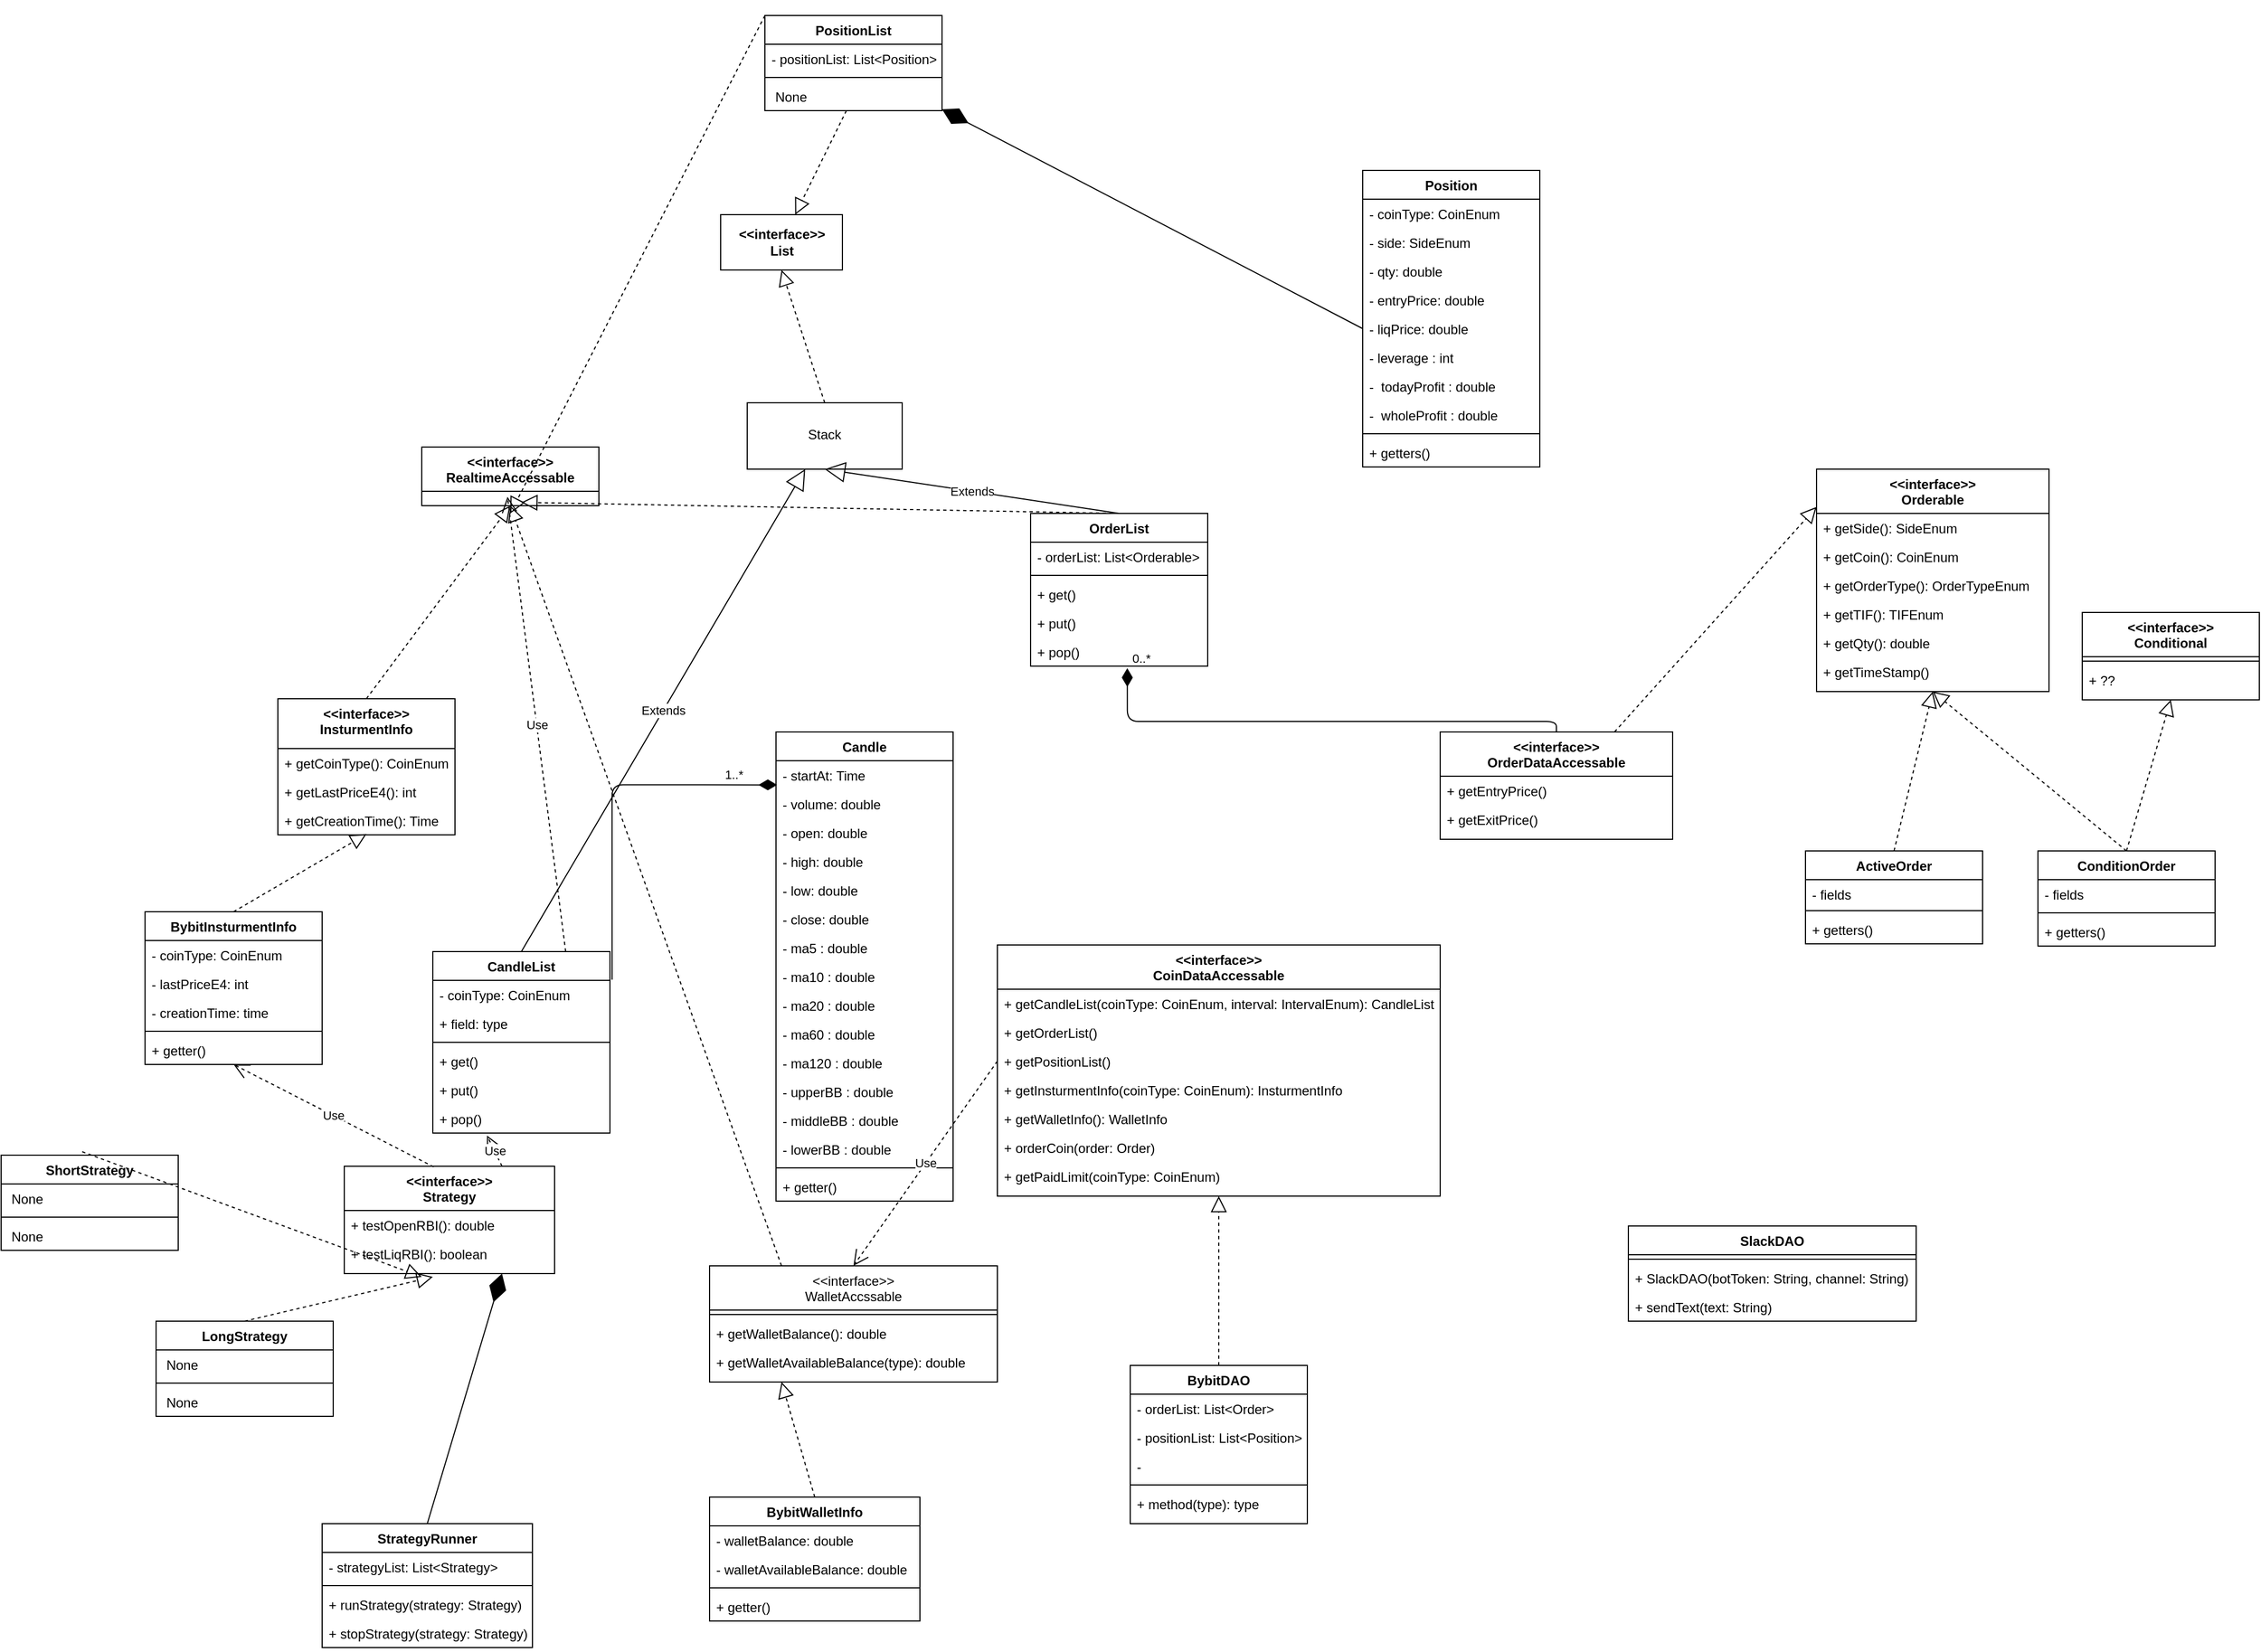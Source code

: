<mxfile version="13.10.0" type="embed" pages="2">
    <diagram id="S4bgz9vGR-tTV-OwdPi6" name="페이지-1">
        <mxGraphModel dx="1732" dy="1622" grid="1" gridSize="10" guides="1" tooltips="1" connect="1" arrows="1" fold="1" page="1" pageScale="1" pageWidth="827" pageHeight="1169" math="0" shadow="0">
            <root>
                <mxCell id="0"/>
                <mxCell id="1" parent="0"/>
                <mxCell id="9" value="&lt;&lt;interface&gt;&gt;&#10;Strategy" style="swimlane;fontStyle=1;align=center;verticalAlign=top;childLayout=stackLayout;horizontal=1;startSize=40;horizontalStack=0;resizeParent=1;resizeParentMax=0;resizeLast=0;collapsible=1;marginBottom=5;" parent="1" vertex="1">
                    <mxGeometry x="-20" y="200" width="190" height="97" as="geometry"/>
                </mxCell>
                <mxCell id="12" value="+ testOpenRBI(): double" style="text;strokeColor=none;fillColor=none;align=left;verticalAlign=top;spacingLeft=4;spacingRight=4;overflow=hidden;rotatable=0;points=[[0,0.5],[1,0.5]];portConstraint=eastwest;" parent="9" vertex="1">
                    <mxGeometry y="40" width="190" height="26" as="geometry"/>
                </mxCell>
                <mxCell id="5uu4mpf3xHUDShiiwXNF-232" value="+ testLiqRBI(): boolean" style="text;strokeColor=none;fillColor=none;align=left;verticalAlign=top;spacingLeft=4;spacingRight=4;overflow=hidden;rotatable=0;points=[[0,0.5],[1,0.5]];portConstraint=eastwest;" parent="9" vertex="1">
                    <mxGeometry y="66" width="190" height="26" as="geometry"/>
                </mxCell>
                <mxCell id="21" value="&lt;&lt;interface&gt;&gt;&#10;Orderable" style="swimlane;fontStyle=1;align=center;verticalAlign=top;childLayout=stackLayout;horizontal=1;startSize=40;horizontalStack=0;resizeParent=1;resizeParentMax=0;resizeLast=0;collapsible=1;marginBottom=5;" parent="1" vertex="1">
                    <mxGeometry x="1310" y="-430" width="210" height="201" as="geometry"/>
                </mxCell>
                <mxCell id="24" value="+ getSide(): SideEnum" style="text;strokeColor=none;fillColor=none;align=left;verticalAlign=top;spacingLeft=4;spacingRight=4;overflow=hidden;rotatable=0;points=[[0,0.5],[1,0.5]];portConstraint=eastwest;" parent="21" vertex="1">
                    <mxGeometry y="40" width="210" height="26" as="geometry"/>
                </mxCell>
                <mxCell id="5uu4mpf3xHUDShiiwXNF-159" value="+ getCoin(): CoinEnum" style="text;strokeColor=none;fillColor=none;align=left;verticalAlign=top;spacingLeft=4;spacingRight=4;overflow=hidden;rotatable=0;points=[[0,0.5],[1,0.5]];portConstraint=eastwest;" parent="21" vertex="1">
                    <mxGeometry y="66" width="210" height="26" as="geometry"/>
                </mxCell>
                <mxCell id="5uu4mpf3xHUDShiiwXNF-160" value="+ getOrderType(): OrderTypeEnum" style="text;strokeColor=none;fillColor=none;align=left;verticalAlign=top;spacingLeft=4;spacingRight=4;overflow=hidden;rotatable=0;points=[[0,0.5],[1,0.5]];portConstraint=eastwest;" parent="21" vertex="1">
                    <mxGeometry y="92" width="210" height="26" as="geometry"/>
                </mxCell>
                <mxCell id="5uu4mpf3xHUDShiiwXNF-161" value="+ getTIF(): TIFEnum" style="text;strokeColor=none;fillColor=none;align=left;verticalAlign=top;spacingLeft=4;spacingRight=4;overflow=hidden;rotatable=0;points=[[0,0.5],[1,0.5]];portConstraint=eastwest;" parent="21" vertex="1">
                    <mxGeometry y="118" width="210" height="26" as="geometry"/>
                </mxCell>
                <mxCell id="5uu4mpf3xHUDShiiwXNF-163" value="+ getQty(): double" style="text;strokeColor=none;fillColor=none;align=left;verticalAlign=top;spacingLeft=4;spacingRight=4;overflow=hidden;rotatable=0;points=[[0,0.5],[1,0.5]];portConstraint=eastwest;" parent="21" vertex="1">
                    <mxGeometry y="144" width="210" height="26" as="geometry"/>
                </mxCell>
                <mxCell id="5uu4mpf3xHUDShiiwXNF-166" value="+ getTimeStamp()" style="text;strokeColor=none;fillColor=none;align=left;verticalAlign=top;spacingLeft=4;spacingRight=4;overflow=hidden;rotatable=0;points=[[0,0.5],[1,0.5]];portConstraint=eastwest;" parent="21" vertex="1">
                    <mxGeometry y="170" width="210" height="26" as="geometry"/>
                </mxCell>
                <mxCell id="30" value="BybitDAO" style="swimlane;fontStyle=1;align=center;verticalAlign=top;childLayout=stackLayout;horizontal=1;startSize=26;horizontalStack=0;resizeParent=1;resizeParentMax=0;resizeLast=0;collapsible=1;marginBottom=5;" parent="1" vertex="1">
                    <mxGeometry x="690" y="380" width="160" height="143" as="geometry"/>
                </mxCell>
                <mxCell id="31" value="- orderList: List&lt;Order&gt;" style="text;strokeColor=none;fillColor=none;align=left;verticalAlign=top;spacingLeft=4;spacingRight=4;overflow=hidden;rotatable=0;points=[[0,0.5],[1,0.5]];portConstraint=eastwest;" parent="30" vertex="1">
                    <mxGeometry y="26" width="160" height="26" as="geometry"/>
                </mxCell>
                <mxCell id="5uu4mpf3xHUDShiiwXNF-86" value="- positionList: List&lt;Position&gt;" style="text;strokeColor=none;fillColor=none;align=left;verticalAlign=top;spacingLeft=4;spacingRight=4;overflow=hidden;rotatable=0;points=[[0,0.5],[1,0.5]];portConstraint=eastwest;" parent="30" vertex="1">
                    <mxGeometry y="52" width="160" height="26" as="geometry"/>
                </mxCell>
                <mxCell id="5uu4mpf3xHUDShiiwXNF-87" value="- " style="text;strokeColor=none;fillColor=none;align=left;verticalAlign=top;spacingLeft=4;spacingRight=4;overflow=hidden;rotatable=0;points=[[0,0.5],[1,0.5]];portConstraint=eastwest;" parent="30" vertex="1">
                    <mxGeometry y="78" width="160" height="26" as="geometry"/>
                </mxCell>
                <mxCell id="32" value="" style="line;strokeWidth=1;fillColor=none;align=left;verticalAlign=middle;spacingTop=-1;spacingLeft=3;spacingRight=3;rotatable=0;labelPosition=right;points=[];portConstraint=eastwest;" parent="30" vertex="1">
                    <mxGeometry y="104" width="160" height="8" as="geometry"/>
                </mxCell>
                <mxCell id="33" value="+ method(type): type" style="text;strokeColor=none;fillColor=none;align=left;verticalAlign=top;spacingLeft=4;spacingRight=4;overflow=hidden;rotatable=0;points=[[0,0.5],[1,0.5]];portConstraint=eastwest;" parent="30" vertex="1">
                    <mxGeometry y="112" width="160" height="26" as="geometry"/>
                </mxCell>
                <mxCell id="34" value="SlackDAO" style="swimlane;fontStyle=1;align=center;verticalAlign=top;childLayout=stackLayout;horizontal=1;startSize=26;horizontalStack=0;resizeParent=1;resizeParentMax=0;resizeLast=0;collapsible=1;marginBottom=0;" parent="1" vertex="1">
                    <mxGeometry x="1140" y="254" width="260" height="86" as="geometry"/>
                </mxCell>
                <mxCell id="36" value="" style="line;strokeWidth=1;fillColor=none;align=left;verticalAlign=middle;spacingTop=-1;spacingLeft=3;spacingRight=3;rotatable=0;labelPosition=right;points=[];portConstraint=eastwest;" parent="34" vertex="1">
                    <mxGeometry y="26" width="260" height="8" as="geometry"/>
                </mxCell>
                <mxCell id="37" value="+ SlackDAO(botToken: String, channel: String)" style="text;strokeColor=none;fillColor=none;align=left;verticalAlign=top;spacingLeft=4;spacingRight=4;overflow=hidden;rotatable=0;points=[[0,0.5],[1,0.5]];portConstraint=eastwest;" parent="34" vertex="1">
                    <mxGeometry y="34" width="260" height="26" as="geometry"/>
                </mxCell>
                <mxCell id="65" value="+ sendText(text: String)" style="text;strokeColor=none;fillColor=none;align=left;verticalAlign=top;spacingLeft=4;spacingRight=4;overflow=hidden;rotatable=0;points=[[0,0.5],[1,0.5]];portConstraint=eastwest;" vertex="1" parent="34">
                    <mxGeometry y="60" width="260" height="26" as="geometry"/>
                </mxCell>
                <mxCell id="38" value="CandleList" style="swimlane;fontStyle=1;align=center;verticalAlign=top;childLayout=stackLayout;horizontal=1;startSize=26;horizontalStack=0;resizeParent=1;resizeParentMax=0;resizeLast=0;collapsible=1;marginBottom=0;" parent="1" vertex="1">
                    <mxGeometry x="60" y="6" width="160" height="164" as="geometry"/>
                </mxCell>
                <mxCell id="5uu4mpf3xHUDShiiwXNF-197" value="- coinType: CoinEnum" style="text;strokeColor=none;fillColor=none;align=left;verticalAlign=top;spacingLeft=4;spacingRight=4;overflow=hidden;rotatable=0;points=[[0,0.5],[1,0.5]];portConstraint=eastwest;" parent="38" vertex="1">
                    <mxGeometry y="26" width="160" height="26" as="geometry"/>
                </mxCell>
                <mxCell id="39" value="+ field: type" style="text;strokeColor=none;fillColor=none;align=left;verticalAlign=top;spacingLeft=4;spacingRight=4;overflow=hidden;rotatable=0;points=[[0,0.5],[1,0.5]];portConstraint=eastwest;" parent="38" vertex="1">
                    <mxGeometry y="52" width="160" height="26" as="geometry"/>
                </mxCell>
                <mxCell id="40" value="" style="line;strokeWidth=1;fillColor=none;align=left;verticalAlign=middle;spacingTop=-1;spacingLeft=3;spacingRight=3;rotatable=0;labelPosition=right;points=[];portConstraint=eastwest;" parent="38" vertex="1">
                    <mxGeometry y="78" width="160" height="8" as="geometry"/>
                </mxCell>
                <mxCell id="5uu4mpf3xHUDShiiwXNF-195" value="+ get()" style="text;strokeColor=none;fillColor=none;align=left;verticalAlign=top;spacingLeft=4;spacingRight=4;overflow=hidden;rotatable=0;points=[[0,0.5],[1,0.5]];portConstraint=eastwest;" parent="38" vertex="1">
                    <mxGeometry y="86" width="160" height="26" as="geometry"/>
                </mxCell>
                <mxCell id="41" value="+ put()" style="text;strokeColor=none;fillColor=none;align=left;verticalAlign=top;spacingLeft=4;spacingRight=4;overflow=hidden;rotatable=0;points=[[0,0.5],[1,0.5]];portConstraint=eastwest;" parent="38" vertex="1">
                    <mxGeometry y="112" width="160" height="26" as="geometry"/>
                </mxCell>
                <mxCell id="5uu4mpf3xHUDShiiwXNF-196" value="+ pop()" style="text;strokeColor=none;fillColor=none;align=left;verticalAlign=top;spacingLeft=4;spacingRight=4;overflow=hidden;rotatable=0;points=[[0,0.5],[1,0.5]];portConstraint=eastwest;" parent="38" vertex="1">
                    <mxGeometry y="138" width="160" height="26" as="geometry"/>
                </mxCell>
                <mxCell id="5uu4mpf3xHUDShiiwXNF-49" value="&lt;&lt;interface&gt;&gt;&#10;CoinDataAccessable" style="swimlane;fontStyle=1;align=center;verticalAlign=top;childLayout=stackLayout;horizontal=1;startSize=40;horizontalStack=0;resizeParent=1;resizeParentMax=0;resizeLast=0;collapsible=1;marginBottom=5;" parent="1" vertex="1">
                    <mxGeometry x="570" width="400" height="227" as="geometry"/>
                </mxCell>
                <mxCell id="5uu4mpf3xHUDShiiwXNF-52" value="+ getCandleList(coinType: CoinEnum, interval: IntervalEnum): CandleList" style="text;strokeColor=none;fillColor=none;align=left;verticalAlign=top;spacingLeft=4;spacingRight=4;overflow=hidden;rotatable=0;points=[[0,0.5],[1,0.5]];portConstraint=eastwest;" parent="5uu4mpf3xHUDShiiwXNF-49" vertex="1">
                    <mxGeometry y="40" width="400" height="26" as="geometry"/>
                </mxCell>
                <mxCell id="5uu4mpf3xHUDShiiwXNF-147" value="+ getOrderList()" style="text;strokeColor=none;fillColor=none;align=left;verticalAlign=top;spacingLeft=4;spacingRight=4;overflow=hidden;rotatable=0;points=[[0,0.5],[1,0.5]];portConstraint=eastwest;" parent="5uu4mpf3xHUDShiiwXNF-49" vertex="1">
                    <mxGeometry y="66" width="400" height="26" as="geometry"/>
                </mxCell>
                <mxCell id="5uu4mpf3xHUDShiiwXNF-148" value="+ getPositionList()" style="text;strokeColor=none;fillColor=none;align=left;verticalAlign=top;spacingLeft=4;spacingRight=4;overflow=hidden;rotatable=0;points=[[0,0.5],[1,0.5]];portConstraint=eastwest;" parent="5uu4mpf3xHUDShiiwXNF-49" vertex="1">
                    <mxGeometry y="92" width="400" height="26" as="geometry"/>
                </mxCell>
                <mxCell id="5uu4mpf3xHUDShiiwXNF-155" value="+ getInsturmentInfo(coinType: CoinEnum): InsturmentInfo" style="text;strokeColor=none;fillColor=none;align=left;verticalAlign=top;spacingLeft=4;spacingRight=4;overflow=hidden;rotatable=0;points=[[0,0.5],[1,0.5]];portConstraint=eastwest;" parent="5uu4mpf3xHUDShiiwXNF-49" vertex="1">
                    <mxGeometry y="118" width="400" height="26" as="geometry"/>
                </mxCell>
                <mxCell id="5uu4mpf3xHUDShiiwXNF-156" value="+ getWalletInfo(): WalletInfo" style="text;strokeColor=none;fillColor=none;align=left;verticalAlign=top;spacingLeft=4;spacingRight=4;overflow=hidden;rotatable=0;points=[[0,0.5],[1,0.5]];portConstraint=eastwest;" parent="5uu4mpf3xHUDShiiwXNF-49" vertex="1">
                    <mxGeometry y="144" width="400" height="26" as="geometry"/>
                </mxCell>
                <mxCell id="5uu4mpf3xHUDShiiwXNF-157" value="+ orderCoin(order: Order)" style="text;strokeColor=none;fillColor=none;align=left;verticalAlign=top;spacingLeft=4;spacingRight=4;overflow=hidden;rotatable=0;points=[[0,0.5],[1,0.5]];portConstraint=eastwest;" parent="5uu4mpf3xHUDShiiwXNF-49" vertex="1">
                    <mxGeometry y="170" width="400" height="26" as="geometry"/>
                </mxCell>
                <mxCell id="5uu4mpf3xHUDShiiwXNF-158" value="+ getPaidLimit(coinType: CoinEnum)" style="text;strokeColor=none;fillColor=none;align=left;verticalAlign=top;spacingLeft=4;spacingRight=4;overflow=hidden;rotatable=0;points=[[0,0.5],[1,0.5]];portConstraint=eastwest;" parent="5uu4mpf3xHUDShiiwXNF-49" vertex="1">
                    <mxGeometry y="196" width="400" height="26" as="geometry"/>
                </mxCell>
                <mxCell id="5uu4mpf3xHUDShiiwXNF-53" value="" style="endArrow=block;dashed=1;endFill=0;endSize=12;html=1;entryX=0.5;entryY=1;entryDx=0;entryDy=0;exitX=0.5;exitY=0;exitDx=0;exitDy=0;" parent="1" source="30" target="5uu4mpf3xHUDShiiwXNF-49" edge="1">
                    <mxGeometry width="160" relative="1" as="geometry">
                        <mxPoint x="350" y="400" as="sourcePoint"/>
                        <mxPoint x="510" y="400" as="targetPoint"/>
                    </mxGeometry>
                </mxCell>
                <mxCell id="5uu4mpf3xHUDShiiwXNF-68" value="ActiveOrder" style="swimlane;fontStyle=1;align=center;verticalAlign=top;childLayout=stackLayout;horizontal=1;startSize=26;horizontalStack=0;resizeParent=1;resizeParentMax=0;resizeLast=0;collapsible=1;marginBottom=0;" parent="1" vertex="1">
                    <mxGeometry x="1300" y="-85" width="160" height="84" as="geometry"/>
                </mxCell>
                <mxCell id="5uu4mpf3xHUDShiiwXNF-69" value="- fields" style="text;strokeColor=none;fillColor=none;align=left;verticalAlign=top;spacingLeft=4;spacingRight=4;overflow=hidden;rotatable=0;points=[[0,0.5],[1,0.5]];portConstraint=eastwest;" parent="5uu4mpf3xHUDShiiwXNF-68" vertex="1">
                    <mxGeometry y="26" width="160" height="24" as="geometry"/>
                </mxCell>
                <mxCell id="5uu4mpf3xHUDShiiwXNF-70" value="" style="line;strokeWidth=1;fillColor=none;align=left;verticalAlign=middle;spacingTop=-1;spacingLeft=3;spacingRight=3;rotatable=0;labelPosition=right;points=[];portConstraint=eastwest;" parent="5uu4mpf3xHUDShiiwXNF-68" vertex="1">
                    <mxGeometry y="50" width="160" height="8" as="geometry"/>
                </mxCell>
                <mxCell id="5uu4mpf3xHUDShiiwXNF-71" value="+ getters()" style="text;strokeColor=none;fillColor=none;align=left;verticalAlign=top;spacingLeft=4;spacingRight=4;overflow=hidden;rotatable=0;points=[[0,0.5],[1,0.5]];portConstraint=eastwest;" parent="5uu4mpf3xHUDShiiwXNF-68" vertex="1">
                    <mxGeometry y="58" width="160" height="26" as="geometry"/>
                </mxCell>
                <mxCell id="5uu4mpf3xHUDShiiwXNF-72" value="ConditionOrder" style="swimlane;fontStyle=1;align=center;verticalAlign=top;childLayout=stackLayout;horizontal=1;startSize=26;horizontalStack=0;resizeParent=1;resizeParentMax=0;resizeLast=0;collapsible=1;marginBottom=0;" parent="1" vertex="1">
                    <mxGeometry x="1510" y="-85" width="160" height="86" as="geometry"/>
                </mxCell>
                <mxCell id="5uu4mpf3xHUDShiiwXNF-73" value="- fields" style="text;strokeColor=none;fillColor=none;align=left;verticalAlign=top;spacingLeft=4;spacingRight=4;overflow=hidden;rotatable=0;points=[[0,0.5],[1,0.5]];portConstraint=eastwest;" parent="5uu4mpf3xHUDShiiwXNF-72" vertex="1">
                    <mxGeometry y="26" width="160" height="26" as="geometry"/>
                </mxCell>
                <mxCell id="5uu4mpf3xHUDShiiwXNF-74" value="" style="line;strokeWidth=1;fillColor=none;align=left;verticalAlign=middle;spacingTop=-1;spacingLeft=3;spacingRight=3;rotatable=0;labelPosition=right;points=[];portConstraint=eastwest;" parent="5uu4mpf3xHUDShiiwXNF-72" vertex="1">
                    <mxGeometry y="52" width="160" height="8" as="geometry"/>
                </mxCell>
                <mxCell id="5uu4mpf3xHUDShiiwXNF-75" value="+ getters()" style="text;strokeColor=none;fillColor=none;align=left;verticalAlign=top;spacingLeft=4;spacingRight=4;overflow=hidden;rotatable=0;points=[[0,0.5],[1,0.5]];portConstraint=eastwest;" parent="5uu4mpf3xHUDShiiwXNF-72" vertex="1">
                    <mxGeometry y="60" width="160" height="26" as="geometry"/>
                </mxCell>
                <mxCell id="5uu4mpf3xHUDShiiwXNF-76" value="&lt;&lt;interface&gt;&gt;&#10;Conditional" style="swimlane;fontStyle=1;align=center;verticalAlign=top;childLayout=stackLayout;horizontal=1;startSize=40;horizontalStack=0;resizeParent=1;resizeParentMax=0;resizeLast=0;collapsible=1;marginBottom=5;" parent="1" vertex="1">
                    <mxGeometry x="1550" y="-300.5" width="160" height="79" as="geometry"/>
                </mxCell>
                <mxCell id="5uu4mpf3xHUDShiiwXNF-78" value="" style="line;strokeWidth=1;fillColor=none;align=left;verticalAlign=middle;spacingTop=-1;spacingLeft=3;spacingRight=3;rotatable=0;labelPosition=right;points=[];portConstraint=eastwest;" parent="5uu4mpf3xHUDShiiwXNF-76" vertex="1">
                    <mxGeometry y="40" width="160" height="8" as="geometry"/>
                </mxCell>
                <mxCell id="5uu4mpf3xHUDShiiwXNF-79" value="+ ??" style="text;strokeColor=none;fillColor=none;align=left;verticalAlign=top;spacingLeft=4;spacingRight=4;overflow=hidden;rotatable=0;points=[[0,0.5],[1,0.5]];portConstraint=eastwest;" parent="5uu4mpf3xHUDShiiwXNF-76" vertex="1">
                    <mxGeometry y="48" width="160" height="26" as="geometry"/>
                </mxCell>
                <mxCell id="5uu4mpf3xHUDShiiwXNF-80" value="" style="endArrow=block;dashed=1;endFill=0;endSize=12;html=1;exitX=0.5;exitY=0;exitDx=0;exitDy=0;entryX=0.5;entryY=1;entryDx=0;entryDy=0;" parent="1" source="5uu4mpf3xHUDShiiwXNF-68" target="21" edge="1">
                    <mxGeometry width="160" relative="1" as="geometry">
                        <mxPoint x="1110" y="-120" as="sourcePoint"/>
                        <mxPoint x="1270" y="-120" as="targetPoint"/>
                    </mxGeometry>
                </mxCell>
                <mxCell id="5uu4mpf3xHUDShiiwXNF-82" value="" style="endArrow=block;dashed=1;endFill=0;endSize=12;html=1;entryX=0.5;entryY=1;entryDx=0;entryDy=0;exitX=0.5;exitY=0;exitDx=0;exitDy=0;" parent="1" source="5uu4mpf3xHUDShiiwXNF-72" target="21" edge="1">
                    <mxGeometry width="160" relative="1" as="geometry">
                        <mxPoint x="1110" y="-30" as="sourcePoint"/>
                        <mxPoint x="1270" y="-30" as="targetPoint"/>
                    </mxGeometry>
                </mxCell>
                <mxCell id="5uu4mpf3xHUDShiiwXNF-83" value="" style="endArrow=block;dashed=1;endFill=0;endSize=12;html=1;entryX=0.5;entryY=1;entryDx=0;entryDy=0;exitX=0.5;exitY=0;exitDx=0;exitDy=0;" parent="1" source="5uu4mpf3xHUDShiiwXNF-72" target="5uu4mpf3xHUDShiiwXNF-76" edge="1">
                    <mxGeometry width="160" relative="1" as="geometry">
                        <mxPoint x="1110" y="-30" as="sourcePoint"/>
                        <mxPoint x="1270" y="-30" as="targetPoint"/>
                    </mxGeometry>
                </mxCell>
                <mxCell id="5uu4mpf3xHUDShiiwXNF-89" value="&lt;&lt;interface&gt;&gt;&#10;RealtimeAccessable" style="swimlane;fontStyle=1;align=center;verticalAlign=top;childLayout=stackLayout;horizontal=1;startSize=40;horizontalStack=0;resizeParent=1;resizeParentMax=0;resizeLast=0;collapsible=1;marginBottom=5;" parent="1" vertex="1">
                    <mxGeometry x="50" y="-450" width="160" height="53" as="geometry"/>
                </mxCell>
                <mxCell id="5uu4mpf3xHUDShiiwXNF-102" value="&lt;&lt;interface&gt;&gt;&#10;InsturmentInfo" style="swimlane;fontStyle=1;align=center;verticalAlign=top;childLayout=stackLayout;horizontal=1;startSize=45;horizontalStack=0;resizeParent=1;resizeParentMax=0;resizeLast=0;collapsible=1;marginBottom=0;" parent="1" vertex="1">
                    <mxGeometry x="-80" y="-222.5" width="160" height="123" as="geometry"/>
                </mxCell>
                <mxCell id="5uu4mpf3xHUDShiiwXNF-105" value="+ getCoinType(): CoinEnum" style="text;strokeColor=none;fillColor=none;align=left;verticalAlign=top;spacingLeft=4;spacingRight=4;overflow=hidden;rotatable=0;points=[[0,0.5],[1,0.5]];portConstraint=eastwest;" parent="5uu4mpf3xHUDShiiwXNF-102" vertex="1">
                    <mxGeometry y="45" width="160" height="26" as="geometry"/>
                </mxCell>
                <mxCell id="5uu4mpf3xHUDShiiwXNF-188" value="+ getLastPriceE4(): int" style="text;strokeColor=none;fillColor=none;align=left;verticalAlign=top;spacingLeft=4;spacingRight=4;overflow=hidden;rotatable=0;points=[[0,0.5],[1,0.5]];portConstraint=eastwest;" parent="5uu4mpf3xHUDShiiwXNF-102" vertex="1">
                    <mxGeometry y="71" width="160" height="26" as="geometry"/>
                </mxCell>
                <mxCell id="5uu4mpf3xHUDShiiwXNF-189" value="+ getCreationTime(): Time" style="text;strokeColor=none;fillColor=none;align=left;verticalAlign=top;spacingLeft=4;spacingRight=4;overflow=hidden;rotatable=0;points=[[0,0.5],[1,0.5]];portConstraint=eastwest;" parent="5uu4mpf3xHUDShiiwXNF-102" vertex="1">
                    <mxGeometry y="97" width="160" height="26" as="geometry"/>
                </mxCell>
                <mxCell id="5uu4mpf3xHUDShiiwXNF-106" value="BybitWalletInfo" style="swimlane;fontStyle=1;align=center;verticalAlign=top;childLayout=stackLayout;horizontal=1;startSize=26;horizontalStack=0;resizeParent=1;resizeParentMax=0;resizeLast=0;collapsible=1;marginBottom=0;" parent="1" vertex="1">
                    <mxGeometry x="310" y="499" width="190" height="112" as="geometry"/>
                </mxCell>
                <mxCell id="5uu4mpf3xHUDShiiwXNF-107" value="- walletBalance: double" style="text;strokeColor=none;fillColor=none;align=left;verticalAlign=top;spacingLeft=4;spacingRight=4;overflow=hidden;rotatable=0;points=[[0,0.5],[1,0.5]];portConstraint=eastwest;" parent="5uu4mpf3xHUDShiiwXNF-106" vertex="1">
                    <mxGeometry y="26" width="190" height="26" as="geometry"/>
                </mxCell>
                <mxCell id="5uu4mpf3xHUDShiiwXNF-206" value="- walletAvailableBalance: double" style="text;strokeColor=none;fillColor=none;align=left;verticalAlign=top;spacingLeft=4;spacingRight=4;overflow=hidden;rotatable=0;points=[[0,0.5],[1,0.5]];portConstraint=eastwest;" parent="5uu4mpf3xHUDShiiwXNF-106" vertex="1">
                    <mxGeometry y="52" width="190" height="26" as="geometry"/>
                </mxCell>
                <mxCell id="5uu4mpf3xHUDShiiwXNF-108" value="" style="line;strokeWidth=1;fillColor=none;align=left;verticalAlign=middle;spacingTop=-1;spacingLeft=3;spacingRight=3;rotatable=0;labelPosition=right;points=[];portConstraint=eastwest;" parent="5uu4mpf3xHUDShiiwXNF-106" vertex="1">
                    <mxGeometry y="78" width="190" height="8" as="geometry"/>
                </mxCell>
                <mxCell id="5uu4mpf3xHUDShiiwXNF-109" value="+ getter()" style="text;strokeColor=none;fillColor=none;align=left;verticalAlign=top;spacingLeft=4;spacingRight=4;overflow=hidden;rotatable=0;points=[[0,0.5],[1,0.5]];portConstraint=eastwest;" parent="5uu4mpf3xHUDShiiwXNF-106" vertex="1">
                    <mxGeometry y="86" width="190" height="26" as="geometry"/>
                </mxCell>
                <mxCell id="5uu4mpf3xHUDShiiwXNF-110" value="Use" style="endArrow=open;endSize=12;dashed=1;html=1;exitX=0.425;exitY=0.006;exitDx=0;exitDy=0;exitPerimeter=0;entryX=0.5;entryY=1;entryDx=0;entryDy=0;" parent="1" source="9" target="5uu4mpf3xHUDShiiwXNF-190" edge="1">
                    <mxGeometry width="160" relative="1" as="geometry">
                        <mxPoint x="140" y="200" as="sourcePoint"/>
                        <mxPoint x="300" y="200" as="targetPoint"/>
                    </mxGeometry>
                </mxCell>
                <mxCell id="5uu4mpf3xHUDShiiwXNF-116" value="Use" style="endArrow=open;endSize=12;dashed=1;html=1;exitX=0.75;exitY=0;exitDx=0;exitDy=0;entryX=0.306;entryY=1.085;entryDx=0;entryDy=0;entryPerimeter=0;" parent="1" source="9" target="5uu4mpf3xHUDShiiwXNF-196" edge="1">
                    <mxGeometry width="160" relative="1" as="geometry">
                        <mxPoint x="58" y="210.63" as="sourcePoint"/>
                        <mxPoint x="60.0" y="60" as="targetPoint"/>
                    </mxGeometry>
                </mxCell>
                <mxCell id="5uu4mpf3xHUDShiiwXNF-117" value="" style="endArrow=block;dashed=1;endFill=0;endSize=12;html=1;exitX=0.5;exitY=0;exitDx=0;exitDy=0;entryX=0.5;entryY=1;entryDx=0;entryDy=0;" parent="1" source="5uu4mpf3xHUDShiiwXNF-102" target="5uu4mpf3xHUDShiiwXNF-89" edge="1">
                    <mxGeometry width="160" relative="1" as="geometry">
                        <mxPoint x="340" y="180" as="sourcePoint"/>
                        <mxPoint x="500" y="180" as="targetPoint"/>
                    </mxGeometry>
                </mxCell>
                <mxCell id="5uu4mpf3xHUDShiiwXNF-118" value="Candle" style="swimlane;fontStyle=1;align=center;verticalAlign=top;childLayout=stackLayout;horizontal=1;startSize=26;horizontalStack=0;resizeParent=1;resizeParentMax=0;resizeLast=0;collapsible=1;marginBottom=0;" parent="1" vertex="1">
                    <mxGeometry x="370" y="-192.5" width="160" height="424" as="geometry"/>
                </mxCell>
                <mxCell id="5uu4mpf3xHUDShiiwXNF-119" value="- startAt: Time" style="text;strokeColor=none;fillColor=none;align=left;verticalAlign=top;spacingLeft=4;spacingRight=4;overflow=hidden;rotatable=0;points=[[0,0.5],[1,0.5]];portConstraint=eastwest;" parent="5uu4mpf3xHUDShiiwXNF-118" vertex="1">
                    <mxGeometry y="26" width="160" height="26" as="geometry"/>
                </mxCell>
                <mxCell id="5uu4mpf3xHUDShiiwXNF-198" value="- volume: double" style="text;strokeColor=none;fillColor=none;align=left;verticalAlign=top;spacingLeft=4;spacingRight=4;overflow=hidden;rotatable=0;points=[[0,0.5],[1,0.5]];portConstraint=eastwest;" parent="5uu4mpf3xHUDShiiwXNF-118" vertex="1">
                    <mxGeometry y="52" width="160" height="26" as="geometry"/>
                </mxCell>
                <mxCell id="5uu4mpf3xHUDShiiwXNF-199" value="- open: double" style="text;strokeColor=none;fillColor=none;align=left;verticalAlign=top;spacingLeft=4;spacingRight=4;overflow=hidden;rotatable=0;points=[[0,0.5],[1,0.5]];portConstraint=eastwest;" parent="5uu4mpf3xHUDShiiwXNF-118" vertex="1">
                    <mxGeometry y="78" width="160" height="26" as="geometry"/>
                </mxCell>
                <mxCell id="5uu4mpf3xHUDShiiwXNF-200" value="- high: double" style="text;strokeColor=none;fillColor=none;align=left;verticalAlign=top;spacingLeft=4;spacingRight=4;overflow=hidden;rotatable=0;points=[[0,0.5],[1,0.5]];portConstraint=eastwest;" parent="5uu4mpf3xHUDShiiwXNF-118" vertex="1">
                    <mxGeometry y="104" width="160" height="26" as="geometry"/>
                </mxCell>
                <mxCell id="5uu4mpf3xHUDShiiwXNF-201" value="- low: double" style="text;strokeColor=none;fillColor=none;align=left;verticalAlign=top;spacingLeft=4;spacingRight=4;overflow=hidden;rotatable=0;points=[[0,0.5],[1,0.5]];portConstraint=eastwest;" parent="5uu4mpf3xHUDShiiwXNF-118" vertex="1">
                    <mxGeometry y="130" width="160" height="26" as="geometry"/>
                </mxCell>
                <mxCell id="5uu4mpf3xHUDShiiwXNF-202" value="- close: double" style="text;strokeColor=none;fillColor=none;align=left;verticalAlign=top;spacingLeft=4;spacingRight=4;overflow=hidden;rotatable=0;points=[[0,0.5],[1,0.5]];portConstraint=eastwest;" parent="5uu4mpf3xHUDShiiwXNF-118" vertex="1">
                    <mxGeometry y="156" width="160" height="26" as="geometry"/>
                </mxCell>
                <mxCell id="77" value="- ma5 : double" style="text;strokeColor=none;fillColor=none;align=left;verticalAlign=top;spacingLeft=4;spacingRight=4;overflow=hidden;rotatable=0;points=[[0,0.5],[1,0.5]];portConstraint=eastwest;" vertex="1" parent="5uu4mpf3xHUDShiiwXNF-118">
                    <mxGeometry y="182" width="160" height="26" as="geometry"/>
                </mxCell>
                <mxCell id="84" value="- ma10 : double" style="text;strokeColor=none;fillColor=none;align=left;verticalAlign=top;spacingLeft=4;spacingRight=4;overflow=hidden;rotatable=0;points=[[0,0.5],[1,0.5]];portConstraint=eastwest;" vertex="1" parent="5uu4mpf3xHUDShiiwXNF-118">
                    <mxGeometry y="208" width="160" height="26" as="geometry"/>
                </mxCell>
                <mxCell id="83" value="- ma20 : double" style="text;strokeColor=none;fillColor=none;align=left;verticalAlign=top;spacingLeft=4;spacingRight=4;overflow=hidden;rotatable=0;points=[[0,0.5],[1,0.5]];portConstraint=eastwest;" vertex="1" parent="5uu4mpf3xHUDShiiwXNF-118">
                    <mxGeometry y="234" width="160" height="26" as="geometry"/>
                </mxCell>
                <mxCell id="82" value="- ma60 : double" style="text;strokeColor=none;fillColor=none;align=left;verticalAlign=top;spacingLeft=4;spacingRight=4;overflow=hidden;rotatable=0;points=[[0,0.5],[1,0.5]];portConstraint=eastwest;" vertex="1" parent="5uu4mpf3xHUDShiiwXNF-118">
                    <mxGeometry y="260" width="160" height="26" as="geometry"/>
                </mxCell>
                <mxCell id="81" value="- ma120 : double" style="text;strokeColor=none;fillColor=none;align=left;verticalAlign=top;spacingLeft=4;spacingRight=4;overflow=hidden;rotatable=0;points=[[0,0.5],[1,0.5]];portConstraint=eastwest;" vertex="1" parent="5uu4mpf3xHUDShiiwXNF-118">
                    <mxGeometry y="286" width="160" height="26" as="geometry"/>
                </mxCell>
                <mxCell id="78" value="- upperBB : double" style="text;strokeColor=none;fillColor=none;align=left;verticalAlign=top;spacingLeft=4;spacingRight=4;overflow=hidden;rotatable=0;points=[[0,0.5],[1,0.5]];portConstraint=eastwest;" vertex="1" parent="5uu4mpf3xHUDShiiwXNF-118">
                    <mxGeometry y="312" width="160" height="26" as="geometry"/>
                </mxCell>
                <mxCell id="80" value="- middleBB : double" style="text;strokeColor=none;fillColor=none;align=left;verticalAlign=top;spacingLeft=4;spacingRight=4;overflow=hidden;rotatable=0;points=[[0,0.5],[1,0.5]];portConstraint=eastwest;" vertex="1" parent="5uu4mpf3xHUDShiiwXNF-118">
                    <mxGeometry y="338" width="160" height="26" as="geometry"/>
                </mxCell>
                <mxCell id="79" value="- lowerBB : double" style="text;strokeColor=none;fillColor=none;align=left;verticalAlign=top;spacingLeft=4;spacingRight=4;overflow=hidden;rotatable=0;points=[[0,0.5],[1,0.5]];portConstraint=eastwest;" vertex="1" parent="5uu4mpf3xHUDShiiwXNF-118">
                    <mxGeometry y="364" width="160" height="26" as="geometry"/>
                </mxCell>
                <mxCell id="5uu4mpf3xHUDShiiwXNF-120" value="" style="line;strokeWidth=1;fillColor=none;align=left;verticalAlign=middle;spacingTop=-1;spacingLeft=3;spacingRight=3;rotatable=0;labelPosition=right;points=[];portConstraint=eastwest;" parent="5uu4mpf3xHUDShiiwXNF-118" vertex="1">
                    <mxGeometry y="390" width="160" height="8" as="geometry"/>
                </mxCell>
                <mxCell id="5uu4mpf3xHUDShiiwXNF-121" value="+ getter()&#10;" style="text;strokeColor=none;fillColor=none;align=left;verticalAlign=top;spacingLeft=4;spacingRight=4;overflow=hidden;rotatable=0;points=[[0,0.5],[1,0.5]];portConstraint=eastwest;" parent="5uu4mpf3xHUDShiiwXNF-118" vertex="1">
                    <mxGeometry y="398" width="160" height="26" as="geometry"/>
                </mxCell>
                <mxCell id="5uu4mpf3xHUDShiiwXNF-123" value="&lt;b&gt;&amp;lt;&amp;lt;interface&amp;gt;&amp;gt;&lt;br&gt;List&lt;/b&gt;" style="html=1;" parent="1" vertex="1">
                    <mxGeometry x="320" y="-660" width="110" height="50" as="geometry"/>
                </mxCell>
                <mxCell id="5uu4mpf3xHUDShiiwXNF-129" value="" style="endArrow=block;dashed=1;endFill=0;endSize=12;html=1;exitX=0.5;exitY=0;exitDx=0;exitDy=0;" parent="1" source="5uu4mpf3xHUDShiiwXNF-125" edge="1">
                    <mxGeometry width="160" relative="1" as="geometry">
                        <mxPoint x="60.0" y="60" as="sourcePoint"/>
                        <mxPoint x="140" y="-400" as="targetPoint"/>
                    </mxGeometry>
                </mxCell>
                <mxCell id="5uu4mpf3xHUDShiiwXNF-131" value="0..*" style="endArrow=none;html=1;endSize=12;startArrow=diamondThin;startSize=14;startFill=1;edgeStyle=orthogonalEdgeStyle;align=left;verticalAlign=bottom;endFill=0;entryX=0.5;entryY=0;entryDx=0;entryDy=0;exitX=0.546;exitY=1.071;exitDx=0;exitDy=0;exitPerimeter=0;" parent="1" source="5uu4mpf3xHUDShiiwXNF-187" target="5uu4mpf3xHUDShiiwXNF-243" edge="1">
                    <mxGeometry x="-1" y="3" relative="1" as="geometry">
                        <mxPoint x="680" y="-120" as="sourcePoint"/>
                        <mxPoint x="970" y="-140" as="targetPoint"/>
                        <Array as="points">
                            <mxPoint x="687" y="-202"/>
                            <mxPoint x="1075" y="-202"/>
                        </Array>
                    </mxGeometry>
                </mxCell>
                <mxCell id="5uu4mpf3xHUDShiiwXNF-132" value="1..*" style="endArrow=none;html=1;endSize=12;startArrow=diamondThin;startSize=14;startFill=1;edgeStyle=orthogonalEdgeStyle;align=left;verticalAlign=bottom;exitX=0.007;exitY=0.839;exitDx=0;exitDy=0;exitPerimeter=0;entryX=1.012;entryY=0.155;entryDx=0;entryDy=0;entryPerimeter=0;endFill=0;" parent="1" source="5uu4mpf3xHUDShiiwXNF-119" target="38" edge="1">
                    <mxGeometry x="-0.696" relative="1" as="geometry">
                        <mxPoint x="190" y="-30" as="sourcePoint"/>
                        <mxPoint x="350" y="-30" as="targetPoint"/>
                        <mxPoint as="offset"/>
                    </mxGeometry>
                </mxCell>
                <mxCell id="5uu4mpf3xHUDShiiwXNF-133" value="Use" style="endArrow=open;endSize=12;dashed=1;html=1;exitX=0.75;exitY=0;exitDx=0;exitDy=0;entryX=0.484;entryY=0.619;entryDx=0;entryDy=0;entryPerimeter=0;" parent="1" source="38" edge="1">
                    <mxGeometry width="160" relative="1" as="geometry">
                        <mxPoint x="190" y="-130" as="sourcePoint"/>
                        <mxPoint x="127.44" y="-405.048" as="targetPoint"/>
                    </mxGeometry>
                </mxCell>
                <mxCell id="5uu4mpf3xHUDShiiwXNF-167" value="Use" style="endArrow=open;endSize=12;dashed=1;html=1;exitX=0;exitY=0.5;exitDx=0;exitDy=0;entryX=0.5;entryY=0;entryDx=0;entryDy=0;" parent="1" source="5uu4mpf3xHUDShiiwXNF-148" target="5uu4mpf3xHUDShiiwXNF-168" edge="1">
                    <mxGeometry width="160" relative="1" as="geometry">
                        <mxPoint x="670" y="70" as="sourcePoint"/>
                        <mxPoint x="400" y="230" as="targetPoint"/>
                    </mxGeometry>
                </mxCell>
                <mxCell id="5uu4mpf3xHUDShiiwXNF-168" value="&lt;&lt;interface&gt;&gt;&#10;WalletAccssable" style="swimlane;fontStyle=0;align=center;verticalAlign=top;childLayout=stackLayout;horizontal=1;startSize=40;horizontalStack=0;resizeParent=1;resizeParentMax=0;resizeLast=0;collapsible=1;marginBottom=5;" parent="1" vertex="1">
                    <mxGeometry x="310" y="290" width="260" height="105" as="geometry"/>
                </mxCell>
                <mxCell id="5uu4mpf3xHUDShiiwXNF-170" value="" style="line;strokeWidth=1;fillColor=none;align=left;verticalAlign=middle;spacingTop=-1;spacingLeft=3;spacingRight=3;rotatable=0;labelPosition=right;points=[];portConstraint=eastwest;" parent="5uu4mpf3xHUDShiiwXNF-168" vertex="1">
                    <mxGeometry y="40" width="260" height="8" as="geometry"/>
                </mxCell>
                <mxCell id="5uu4mpf3xHUDShiiwXNF-171" value="+ getWalletBalance(): double" style="text;strokeColor=none;fillColor=none;align=left;verticalAlign=top;spacingLeft=4;spacingRight=4;overflow=hidden;rotatable=0;points=[[0,0.5],[1,0.5]];portConstraint=eastwest;" parent="5uu4mpf3xHUDShiiwXNF-168" vertex="1">
                    <mxGeometry y="48" width="260" height="26" as="geometry"/>
                </mxCell>
                <mxCell id="5uu4mpf3xHUDShiiwXNF-205" value="+ getWalletAvailableBalance(type): double" style="text;strokeColor=none;fillColor=none;align=left;verticalAlign=top;spacingLeft=4;spacingRight=4;overflow=hidden;rotatable=0;points=[[0,0.5],[1,0.5]];portConstraint=eastwest;" parent="5uu4mpf3xHUDShiiwXNF-168" vertex="1">
                    <mxGeometry y="74" width="260" height="26" as="geometry"/>
                </mxCell>
                <mxCell id="5uu4mpf3xHUDShiiwXNF-172" value="" style="endArrow=block;dashed=1;endFill=0;endSize=12;html=1;entryX=0.25;entryY=1;entryDx=0;entryDy=0;exitX=0.5;exitY=0;exitDx=0;exitDy=0;" parent="1" source="5uu4mpf3xHUDShiiwXNF-106" target="5uu4mpf3xHUDShiiwXNF-168" edge="1">
                    <mxGeometry width="160" relative="1" as="geometry">
                        <mxPoint x="640" y="320" as="sourcePoint"/>
                        <mxPoint x="800" y="320" as="targetPoint"/>
                    </mxGeometry>
                </mxCell>
                <mxCell id="5uu4mpf3xHUDShiiwXNF-174" value="" style="endArrow=block;dashed=1;endFill=0;endSize=12;html=1;exitX=0.25;exitY=0;exitDx=0;exitDy=0;" parent="1" source="5uu4mpf3xHUDShiiwXNF-168" edge="1">
                    <mxGeometry width="160" relative="1" as="geometry">
                        <mxPoint x="410" y="-20" as="sourcePoint"/>
                        <mxPoint x="130" y="-397" as="targetPoint"/>
                    </mxGeometry>
                </mxCell>
                <mxCell id="5uu4mpf3xHUDShiiwXNF-180" value="Extends" style="endArrow=block;endSize=16;endFill=0;html=1;exitX=0.5;exitY=0;exitDx=0;exitDy=0;" parent="1" source="38" target="5uu4mpf3xHUDShiiwXNF-181" edge="1">
                    <mxGeometry width="160" relative="1" as="geometry">
                        <mxPoint x="490" y="-10" as="sourcePoint"/>
                        <mxPoint x="430" y="-390" as="targetPoint"/>
                    </mxGeometry>
                </mxCell>
                <mxCell id="5uu4mpf3xHUDShiiwXNF-181" value="&lt;p style=&quot;margin: 4px 0px 0px&quot;&gt;&lt;span&gt;&lt;br&gt;&lt;/span&gt;&lt;/p&gt;&lt;p style=&quot;margin: 4px 0px 0px&quot;&gt;&lt;span&gt;Stack&lt;/span&gt;&lt;br&gt;&lt;/p&gt;" style="verticalAlign=center;align=center;overflow=fill;fontSize=12;fontFamily=Helvetica;html=1;" parent="1" vertex="1">
                    <mxGeometry x="344" y="-490" width="140" height="60" as="geometry"/>
                </mxCell>
                <mxCell id="5uu4mpf3xHUDShiiwXNF-183" value="Extends" style="endArrow=block;endSize=16;endFill=0;html=1;exitX=0.5;exitY=0;exitDx=0;exitDy=0;entryX=0.5;entryY=1;entryDx=0;entryDy=0;" parent="1" source="5uu4mpf3xHUDShiiwXNF-125" target="5uu4mpf3xHUDShiiwXNF-181" edge="1">
                    <mxGeometry width="160" relative="1" as="geometry">
                        <mxPoint x="490" y="-130" as="sourcePoint"/>
                        <mxPoint x="650" y="-130" as="targetPoint"/>
                    </mxGeometry>
                </mxCell>
                <mxCell id="5uu4mpf3xHUDShiiwXNF-185" value="" style="endArrow=block;dashed=1;endFill=0;endSize=12;html=1;exitX=0.5;exitY=0;exitDx=0;exitDy=0;entryX=0.5;entryY=1;entryDx=0;entryDy=0;" parent="1" source="5uu4mpf3xHUDShiiwXNF-181" target="5uu4mpf3xHUDShiiwXNF-123" edge="1">
                    <mxGeometry width="160" relative="1" as="geometry">
                        <mxPoint x="490" y="-490" as="sourcePoint"/>
                        <mxPoint x="650" y="-490" as="targetPoint"/>
                    </mxGeometry>
                </mxCell>
                <mxCell id="5uu4mpf3xHUDShiiwXNF-190" value="BybitInsturmentInfo" style="swimlane;fontStyle=1;align=center;verticalAlign=top;childLayout=stackLayout;horizontal=1;startSize=26;horizontalStack=0;resizeParent=1;resizeParentMax=0;resizeLast=0;collapsible=1;marginBottom=0;" parent="1" vertex="1">
                    <mxGeometry x="-200" y="-30" width="160" height="138" as="geometry"/>
                </mxCell>
                <mxCell id="5uu4mpf3xHUDShiiwXNF-204" value="- coinType: CoinEnum&#10;" style="text;strokeColor=none;fillColor=none;align=left;verticalAlign=top;spacingLeft=4;spacingRight=4;overflow=hidden;rotatable=0;points=[[0,0.5],[1,0.5]];portConstraint=eastwest;" parent="5uu4mpf3xHUDShiiwXNF-190" vertex="1">
                    <mxGeometry y="26" width="160" height="26" as="geometry"/>
                </mxCell>
                <mxCell id="5uu4mpf3xHUDShiiwXNF-191" value="- lastPriceE4: int&#10;" style="text;strokeColor=none;fillColor=none;align=left;verticalAlign=top;spacingLeft=4;spacingRight=4;overflow=hidden;rotatable=0;points=[[0,0.5],[1,0.5]];portConstraint=eastwest;" parent="5uu4mpf3xHUDShiiwXNF-190" vertex="1">
                    <mxGeometry y="52" width="160" height="26" as="geometry"/>
                </mxCell>
                <mxCell id="5uu4mpf3xHUDShiiwXNF-203" value="- creationTime: time&#10;" style="text;strokeColor=none;fillColor=none;align=left;verticalAlign=top;spacingLeft=4;spacingRight=4;overflow=hidden;rotatable=0;points=[[0,0.5],[1,0.5]];portConstraint=eastwest;" parent="5uu4mpf3xHUDShiiwXNF-190" vertex="1">
                    <mxGeometry y="78" width="160" height="26" as="geometry"/>
                </mxCell>
                <mxCell id="5uu4mpf3xHUDShiiwXNF-192" value="" style="line;strokeWidth=1;fillColor=none;align=left;verticalAlign=middle;spacingTop=-1;spacingLeft=3;spacingRight=3;rotatable=0;labelPosition=right;points=[];portConstraint=eastwest;" parent="5uu4mpf3xHUDShiiwXNF-190" vertex="1">
                    <mxGeometry y="104" width="160" height="8" as="geometry"/>
                </mxCell>
                <mxCell id="5uu4mpf3xHUDShiiwXNF-193" value="+ getter()" style="text;strokeColor=none;fillColor=none;align=left;verticalAlign=top;spacingLeft=4;spacingRight=4;overflow=hidden;rotatable=0;points=[[0,0.5],[1,0.5]];portConstraint=eastwest;" parent="5uu4mpf3xHUDShiiwXNF-190" vertex="1">
                    <mxGeometry y="112" width="160" height="26" as="geometry"/>
                </mxCell>
                <mxCell id="5uu4mpf3xHUDShiiwXNF-194" value="" style="endArrow=block;dashed=1;endFill=0;endSize=12;html=1;entryX=0.5;entryY=0.973;entryDx=0;entryDy=0;entryPerimeter=0;exitX=0.5;exitY=0;exitDx=0;exitDy=0;" parent="1" source="5uu4mpf3xHUDShiiwXNF-190" target="5uu4mpf3xHUDShiiwXNF-189" edge="1">
                    <mxGeometry width="160" relative="1" as="geometry">
                        <mxPoint x="10" as="sourcePoint"/>
                        <mxPoint x="170" as="targetPoint"/>
                    </mxGeometry>
                </mxCell>
                <mxCell id="5uu4mpf3xHUDShiiwXNF-224" value="ShortStrategy" style="swimlane;fontStyle=1;align=center;verticalAlign=top;childLayout=stackLayout;horizontal=1;startSize=26;horizontalStack=0;resizeParent=1;resizeParentMax=0;resizeLast=0;collapsible=1;marginBottom=0;" parent="1" vertex="1">
                    <mxGeometry x="-330" y="190" width="160" height="86" as="geometry"/>
                </mxCell>
                <mxCell id="5uu4mpf3xHUDShiiwXNF-225" value=" None" style="text;strokeColor=none;fillColor=none;align=left;verticalAlign=top;spacingLeft=4;spacingRight=4;overflow=hidden;rotatable=0;points=[[0,0.5],[1,0.5]];portConstraint=eastwest;" parent="5uu4mpf3xHUDShiiwXNF-224" vertex="1">
                    <mxGeometry y="26" width="160" height="26" as="geometry"/>
                </mxCell>
                <mxCell id="5uu4mpf3xHUDShiiwXNF-226" value="" style="line;strokeWidth=1;fillColor=none;align=left;verticalAlign=middle;spacingTop=-1;spacingLeft=3;spacingRight=3;rotatable=0;labelPosition=right;points=[];portConstraint=eastwest;" parent="5uu4mpf3xHUDShiiwXNF-224" vertex="1">
                    <mxGeometry y="52" width="160" height="8" as="geometry"/>
                </mxCell>
                <mxCell id="5uu4mpf3xHUDShiiwXNF-227" value=" None" style="text;strokeColor=none;fillColor=none;align=left;verticalAlign=top;spacingLeft=4;spacingRight=4;overflow=hidden;rotatable=0;points=[[0,0.5],[1,0.5]];portConstraint=eastwest;" parent="5uu4mpf3xHUDShiiwXNF-224" vertex="1">
                    <mxGeometry y="60" width="160" height="26" as="geometry"/>
                </mxCell>
                <mxCell id="5uu4mpf3xHUDShiiwXNF-228" value="LongStrategy" style="swimlane;fontStyle=1;align=center;verticalAlign=top;childLayout=stackLayout;horizontal=1;startSize=26;horizontalStack=0;resizeParent=1;resizeParentMax=0;resizeLast=0;collapsible=1;marginBottom=0;" parent="1" vertex="1">
                    <mxGeometry x="-190" y="340" width="160" height="86" as="geometry"/>
                </mxCell>
                <mxCell id="5uu4mpf3xHUDShiiwXNF-229" value=" None" style="text;strokeColor=none;fillColor=none;align=left;verticalAlign=top;spacingLeft=4;spacingRight=4;overflow=hidden;rotatable=0;points=[[0,0.5],[1,0.5]];portConstraint=eastwest;" parent="5uu4mpf3xHUDShiiwXNF-228" vertex="1">
                    <mxGeometry y="26" width="160" height="26" as="geometry"/>
                </mxCell>
                <mxCell id="5uu4mpf3xHUDShiiwXNF-230" value="" style="line;strokeWidth=1;fillColor=none;align=left;verticalAlign=middle;spacingTop=-1;spacingLeft=3;spacingRight=3;rotatable=0;labelPosition=right;points=[];portConstraint=eastwest;" parent="5uu4mpf3xHUDShiiwXNF-228" vertex="1">
                    <mxGeometry y="52" width="160" height="8" as="geometry"/>
                </mxCell>
                <mxCell id="5uu4mpf3xHUDShiiwXNF-231" value=" None" style="text;strokeColor=none;fillColor=none;align=left;verticalAlign=top;spacingLeft=4;spacingRight=4;overflow=hidden;rotatable=0;points=[[0,0.5],[1,0.5]];portConstraint=eastwest;" parent="5uu4mpf3xHUDShiiwXNF-228" vertex="1">
                    <mxGeometry y="60" width="160" height="26" as="geometry"/>
                </mxCell>
                <mxCell id="5uu4mpf3xHUDShiiwXNF-233" value="" style="endArrow=block;dashed=1;endFill=0;endSize=12;html=1;exitX=0.458;exitY=-0.036;exitDx=0;exitDy=0;exitPerimeter=0;" parent="1" source="5uu4mpf3xHUDShiiwXNF-224" edge="1">
                    <mxGeometry width="160" relative="1" as="geometry">
                        <mxPoint x="-80" y="480" as="sourcePoint"/>
                        <mxPoint x="50" y="300" as="targetPoint"/>
                    </mxGeometry>
                </mxCell>
                <mxCell id="5uu4mpf3xHUDShiiwXNF-234" value="" style="endArrow=block;dashed=1;endFill=0;endSize=12;html=1;exitX=0.5;exitY=0;exitDx=0;exitDy=0;" parent="1" source="5uu4mpf3xHUDShiiwXNF-228" edge="1">
                    <mxGeometry width="160" relative="1" as="geometry">
                        <mxPoint x="-80" y="480" as="sourcePoint"/>
                        <mxPoint x="60" y="300" as="targetPoint"/>
                    </mxGeometry>
                </mxCell>
                <mxCell id="5uu4mpf3xHUDShiiwXNF-243" value="&lt;&lt;interface&gt;&gt;&#10;OrderDataAccessable" style="swimlane;fontStyle=1;align=center;verticalAlign=top;childLayout=stackLayout;horizontal=1;startSize=40;horizontalStack=0;resizeParent=1;resizeParentMax=0;resizeLast=0;collapsible=1;marginBottom=5;" parent="1" vertex="1">
                    <mxGeometry x="970" y="-192.5" width="210" height="97" as="geometry"/>
                </mxCell>
                <mxCell id="5uu4mpf3xHUDShiiwXNF-162" value="+ getEntryPrice()" style="text;strokeColor=none;fillColor=none;align=left;verticalAlign=top;spacingLeft=4;spacingRight=4;overflow=hidden;rotatable=0;points=[[0,0.5],[1,0.5]];portConstraint=eastwest;" parent="5uu4mpf3xHUDShiiwXNF-243" vertex="1">
                    <mxGeometry y="40" width="210" height="26" as="geometry"/>
                </mxCell>
                <mxCell id="5uu4mpf3xHUDShiiwXNF-164" value="+ getExitPrice()" style="text;strokeColor=none;fillColor=none;align=left;verticalAlign=top;spacingLeft=4;spacingRight=4;overflow=hidden;rotatable=0;points=[[0,0.5],[1,0.5]];portConstraint=eastwest;" parent="5uu4mpf3xHUDShiiwXNF-243" vertex="1">
                    <mxGeometry y="66" width="210" height="26" as="geometry"/>
                </mxCell>
                <mxCell id="5uu4mpf3xHUDShiiwXNF-251" value="" style="endArrow=block;dashed=1;endFill=0;endSize=12;html=1;entryX=0;entryY=0.17;entryDx=0;entryDy=0;entryPerimeter=0;exitX=0.75;exitY=0;exitDx=0;exitDy=0;" parent="1" source="5uu4mpf3xHUDShiiwXNF-243" target="21" edge="1">
                    <mxGeometry width="160" relative="1" as="geometry">
                        <mxPoint x="980" y="-200" as="sourcePoint"/>
                        <mxPoint x="1140" y="-200" as="targetPoint"/>
                    </mxGeometry>
                </mxCell>
                <mxCell id="42" value="PositionList" style="swimlane;fontStyle=1;align=center;verticalAlign=top;childLayout=stackLayout;horizontal=1;startSize=26;horizontalStack=0;resizeParent=1;resizeParentMax=0;resizeLast=0;collapsible=1;marginBottom=0;" parent="1" vertex="1">
                    <mxGeometry x="360" y="-840" width="160" height="86" as="geometry"/>
                </mxCell>
                <mxCell id="43" value="- positionList: List&lt;Position&gt;" style="text;strokeColor=none;fillColor=none;align=left;verticalAlign=top;spacingLeft=4;spacingRight=4;overflow=hidden;rotatable=0;points=[[0,0.5],[1,0.5]];portConstraint=eastwest;" parent="42" vertex="1">
                    <mxGeometry y="26" width="160" height="26" as="geometry"/>
                </mxCell>
                <mxCell id="44" value="" style="line;strokeWidth=1;fillColor=none;align=left;verticalAlign=middle;spacingTop=-1;spacingLeft=3;spacingRight=3;rotatable=0;labelPosition=right;points=[];portConstraint=eastwest;" parent="42" vertex="1">
                    <mxGeometry y="52" width="160" height="8" as="geometry"/>
                </mxCell>
                <mxCell id="45" value=" None" style="text;strokeColor=none;fillColor=none;align=left;verticalAlign=top;spacingLeft=4;spacingRight=4;overflow=hidden;rotatable=0;points=[[0,0.5],[1,0.5]];portConstraint=eastwest;" parent="42" vertex="1">
                    <mxGeometry y="60" width="160" height="26" as="geometry"/>
                </mxCell>
                <mxCell id="46" value="" style="endArrow=block;dashed=1;endFill=0;endSize=12;html=1;exitX=0;exitY=0;exitDx=0;exitDy=0;" parent="1" source="42" edge="1">
                    <mxGeometry width="160" relative="1" as="geometry">
                        <mxPoint x="370" y="-160" as="sourcePoint"/>
                        <mxPoint x="130" y="-390" as="targetPoint"/>
                    </mxGeometry>
                </mxCell>
                <mxCell id="48" value="" style="endArrow=block;dashed=1;endFill=0;endSize=12;html=1;" parent="1" target="5uu4mpf3xHUDShiiwXNF-123" edge="1" source="45">
                    <mxGeometry width="160" relative="1" as="geometry">
                        <mxPoint x="720" y="-430" as="sourcePoint"/>
                        <mxPoint x="385" y="-600" as="targetPoint"/>
                    </mxGeometry>
                </mxCell>
                <mxCell id="49" value="Position" style="swimlane;fontStyle=1;align=center;verticalAlign=top;childLayout=stackLayout;horizontal=1;startSize=26;horizontalStack=0;resizeParent=1;resizeParentMax=0;resizeLast=0;collapsible=1;marginBottom=0;" parent="1" vertex="1">
                    <mxGeometry x="900" y="-700" width="160" height="268" as="geometry"/>
                </mxCell>
                <mxCell id="57" value="- coinType: CoinEnum&#10;" style="text;strokeColor=none;fillColor=none;align=left;verticalAlign=top;spacingLeft=4;spacingRight=4;overflow=hidden;rotatable=0;points=[[0,0.5],[1,0.5]];portConstraint=eastwest;" parent="49" vertex="1">
                    <mxGeometry y="26" width="160" height="26" as="geometry"/>
                </mxCell>
                <mxCell id="58" value="- side: SideEnum&#10;" style="text;strokeColor=none;fillColor=none;align=left;verticalAlign=top;spacingLeft=4;spacingRight=4;overflow=hidden;rotatable=0;points=[[0,0.5],[1,0.5]];portConstraint=eastwest;" parent="49" vertex="1">
                    <mxGeometry y="52" width="160" height="26" as="geometry"/>
                </mxCell>
                <mxCell id="56" value="- qty: double&#10;" style="text;strokeColor=none;fillColor=none;align=left;verticalAlign=top;spacingLeft=4;spacingRight=4;overflow=hidden;rotatable=0;points=[[0,0.5],[1,0.5]];portConstraint=eastwest;" parent="49" vertex="1">
                    <mxGeometry y="78" width="160" height="26" as="geometry"/>
                </mxCell>
                <mxCell id="55" value="- entryPrice: double" style="text;strokeColor=none;fillColor=none;align=left;verticalAlign=top;spacingLeft=4;spacingRight=4;overflow=hidden;rotatable=0;points=[[0,0.5],[1,0.5]];portConstraint=eastwest;" parent="49" vertex="1">
                    <mxGeometry y="104" width="160" height="26" as="geometry"/>
                </mxCell>
                <mxCell id="54" value="- liqPrice: double&#10;" style="text;strokeColor=none;fillColor=none;align=left;verticalAlign=top;spacingLeft=4;spacingRight=4;overflow=hidden;rotatable=0;points=[[0,0.5],[1,0.5]];portConstraint=eastwest;" parent="49" vertex="1">
                    <mxGeometry y="130" width="160" height="26" as="geometry"/>
                </mxCell>
                <mxCell id="59" value="- leverage : int&#10;" style="text;strokeColor=none;fillColor=none;align=left;verticalAlign=top;spacingLeft=4;spacingRight=4;overflow=hidden;rotatable=0;points=[[0,0.5],[1,0.5]];portConstraint=eastwest;" parent="49" vertex="1">
                    <mxGeometry y="156" width="160" height="26" as="geometry"/>
                </mxCell>
                <mxCell id="60" value="-  todayProfit : double" style="text;strokeColor=none;fillColor=none;align=left;verticalAlign=top;spacingLeft=4;spacingRight=4;overflow=hidden;rotatable=0;points=[[0,0.5],[1,0.5]];portConstraint=eastwest;" parent="49" vertex="1">
                    <mxGeometry y="182" width="160" height="26" as="geometry"/>
                </mxCell>
                <mxCell id="53" value="-  wholeProfit : double" style="text;strokeColor=none;fillColor=none;align=left;verticalAlign=top;spacingLeft=4;spacingRight=4;overflow=hidden;rotatable=0;points=[[0,0.5],[1,0.5]];portConstraint=eastwest;" parent="49" vertex="1">
                    <mxGeometry y="208" width="160" height="26" as="geometry"/>
                </mxCell>
                <mxCell id="51" value="" style="line;strokeWidth=1;fillColor=none;align=left;verticalAlign=middle;spacingTop=-1;spacingLeft=3;spacingRight=3;rotatable=0;labelPosition=right;points=[];portConstraint=eastwest;" parent="49" vertex="1">
                    <mxGeometry y="234" width="160" height="8" as="geometry"/>
                </mxCell>
                <mxCell id="52" value="+ getters()" style="text;strokeColor=none;fillColor=none;align=left;verticalAlign=top;spacingLeft=4;spacingRight=4;overflow=hidden;rotatable=0;points=[[0,0.5],[1,0.5]];portConstraint=eastwest;" parent="49" vertex="1">
                    <mxGeometry y="242" width="160" height="26" as="geometry"/>
                </mxCell>
                <mxCell id="64" value="" style="endArrow=diamondThin;endFill=1;endSize=24;html=1;exitX=0;exitY=0.5;exitDx=0;exitDy=0;" parent="1" source="54" target="42" edge="1">
                    <mxGeometry width="160" relative="1" as="geometry">
                        <mxPoint x="650" y="-550" as="sourcePoint"/>
                        <mxPoint x="810" y="-550" as="targetPoint"/>
                    </mxGeometry>
                </mxCell>
                <mxCell id="69" value="StrategyRunner" style="swimlane;fontStyle=1;align=center;verticalAlign=top;childLayout=stackLayout;horizontal=1;startSize=26;horizontalStack=0;resizeParent=1;resizeParentMax=0;resizeLast=0;collapsible=1;marginBottom=0;" vertex="1" parent="1">
                    <mxGeometry x="-40" y="523" width="190" height="112" as="geometry"/>
                </mxCell>
                <mxCell id="70" value="- strategyList: List&lt;Strategy&gt;" style="text;strokeColor=none;fillColor=none;align=left;verticalAlign=top;spacingLeft=4;spacingRight=4;overflow=hidden;rotatable=0;points=[[0,0.5],[1,0.5]];portConstraint=eastwest;" vertex="1" parent="69">
                    <mxGeometry y="26" width="190" height="26" as="geometry"/>
                </mxCell>
                <mxCell id="72" value="" style="line;strokeWidth=1;fillColor=none;align=left;verticalAlign=middle;spacingTop=-1;spacingLeft=3;spacingRight=3;rotatable=0;labelPosition=right;points=[];portConstraint=eastwest;" vertex="1" parent="69">
                    <mxGeometry y="52" width="190" height="8" as="geometry"/>
                </mxCell>
                <mxCell id="73" value="+ runStrategy(strategy: Strategy)" style="text;strokeColor=none;fillColor=none;align=left;verticalAlign=top;spacingLeft=4;spacingRight=4;overflow=hidden;rotatable=0;points=[[0,0.5],[1,0.5]];portConstraint=eastwest;" vertex="1" parent="69">
                    <mxGeometry y="60" width="190" height="26" as="geometry"/>
                </mxCell>
                <mxCell id="75" value="+ stopStrategy(strategy: Strategy)" style="text;strokeColor=none;fillColor=none;align=left;verticalAlign=top;spacingLeft=4;spacingRight=4;overflow=hidden;rotatable=0;points=[[0,0.5],[1,0.5]];portConstraint=eastwest;" vertex="1" parent="69">
                    <mxGeometry y="86" width="190" height="26" as="geometry"/>
                </mxCell>
                <mxCell id="74" value="" style="endArrow=diamondThin;endFill=1;endSize=24;html=1;exitX=0.5;exitY=0;exitDx=0;exitDy=0;entryX=0.75;entryY=1;entryDx=0;entryDy=0;" edge="1" parent="1" source="69" target="9">
                    <mxGeometry width="160" relative="1" as="geometry">
                        <mxPoint x="140" y="450" as="sourcePoint"/>
                        <mxPoint x="300" y="450" as="targetPoint"/>
                    </mxGeometry>
                </mxCell>
                <mxCell id="5uu4mpf3xHUDShiiwXNF-125" value="OrderList" style="swimlane;fontStyle=1;align=center;verticalAlign=top;childLayout=stackLayout;horizontal=1;startSize=26;horizontalStack=0;resizeParent=1;resizeParentMax=0;resizeLast=0;collapsible=1;marginBottom=0;" parent="1" vertex="1">
                    <mxGeometry x="600" y="-390" width="160" height="138" as="geometry"/>
                </mxCell>
                <mxCell id="5uu4mpf3xHUDShiiwXNF-126" value="- orderList: List&lt;Orderable&gt;" style="text;strokeColor=none;fillColor=none;align=left;verticalAlign=top;spacingLeft=4;spacingRight=4;overflow=hidden;rotatable=0;points=[[0,0.5],[1,0.5]];portConstraint=eastwest;" parent="5uu4mpf3xHUDShiiwXNF-125" vertex="1">
                    <mxGeometry y="26" width="160" height="26" as="geometry"/>
                </mxCell>
                <mxCell id="5uu4mpf3xHUDShiiwXNF-127" value="" style="line;strokeWidth=1;fillColor=none;align=left;verticalAlign=middle;spacingTop=-1;spacingLeft=3;spacingRight=3;rotatable=0;labelPosition=right;points=[];portConstraint=eastwest;" parent="5uu4mpf3xHUDShiiwXNF-125" vertex="1">
                    <mxGeometry y="52" width="160" height="8" as="geometry"/>
                </mxCell>
                <mxCell id="5uu4mpf3xHUDShiiwXNF-128" value="+ get()" style="text;strokeColor=none;fillColor=none;align=left;verticalAlign=top;spacingLeft=4;spacingRight=4;overflow=hidden;rotatable=0;points=[[0,0.5],[1,0.5]];portConstraint=eastwest;" parent="5uu4mpf3xHUDShiiwXNF-125" vertex="1">
                    <mxGeometry y="60" width="160" height="26" as="geometry"/>
                </mxCell>
                <mxCell id="5uu4mpf3xHUDShiiwXNF-186" value="+ put()" style="text;strokeColor=none;fillColor=none;align=left;verticalAlign=top;spacingLeft=4;spacingRight=4;overflow=hidden;rotatable=0;points=[[0,0.5],[1,0.5]];portConstraint=eastwest;" parent="5uu4mpf3xHUDShiiwXNF-125" vertex="1">
                    <mxGeometry y="86" width="160" height="26" as="geometry"/>
                </mxCell>
                <mxCell id="5uu4mpf3xHUDShiiwXNF-187" value="+ pop()" style="text;strokeColor=none;fillColor=none;align=left;verticalAlign=top;spacingLeft=4;spacingRight=4;overflow=hidden;rotatable=0;points=[[0,0.5],[1,0.5]];portConstraint=eastwest;" parent="5uu4mpf3xHUDShiiwXNF-125" vertex="1">
                    <mxGeometry y="112" width="160" height="26" as="geometry"/>
                </mxCell>
            </root>
        </mxGraphModel>
    </diagram>
    <diagram id="Q9i0Wi3Vr8ZIrz-QtwrY" name="페이지-1">
        &#xa;        &#xa;        &#xa;&#xa;&#xa;
        <mxGraphModel dx="391" dy="429" grid="1" gridSize="10" guides="1" tooltips="1" connect="1" arrows="1" fold="1" page="1" pageScale="1" pageWidth="827" pageHeight="1169" math="0" shadow="0">
            &#xa;            &#xa;            &#xa;&#xa;&#xa;
            <root>
                &#xa;                &#xa;                &#xa;&#xa;&#xa;
                <mxCell id="0"/>
                &#xa;                &#xa;                &#xa;&#xa;&#xa;
                <mxCell id="1" parent="0"/>
                &#xa;                &#xa;                &#xa;&#xa;&#xa;
            </root>
            &#xa;            &#xa;            &#xa;&#xa;&#xa;
        </mxGraphModel>
        &#xa;        &#xa;        &#xa;&#xa;&#xa;
    </diagram>
</mxfile>